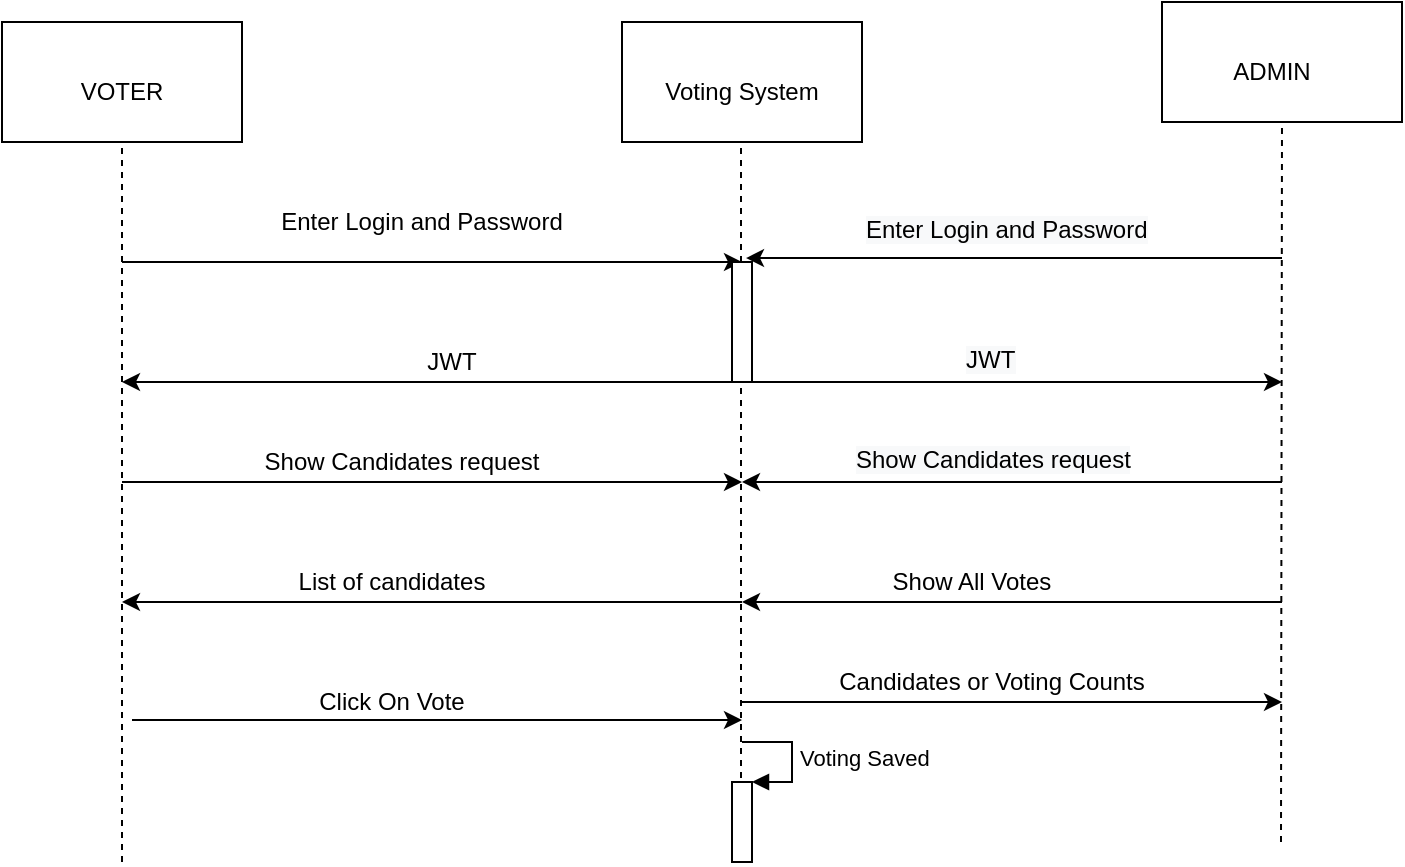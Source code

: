<mxfile version="14.4.4" type="github">
  <diagram id="chmDVJkeQqaBG_FEaTal" name="Page-1">
    <mxGraphModel dx="863" dy="450" grid="1" gridSize="10" guides="1" tooltips="1" connect="1" arrows="1" fold="1" page="1" pageScale="1" pageWidth="827" pageHeight="1169" math="0" shadow="0">
      <root>
        <mxCell id="0" />
        <mxCell id="1" parent="0" />
        <mxCell id="Vge2jC_jCrwLIg9ijGN7-1" value="" style="rounded=0;whiteSpace=wrap;html=1;" vertex="1" parent="1">
          <mxGeometry x="60" y="30" width="120" height="60" as="geometry" />
        </mxCell>
        <mxCell id="Vge2jC_jCrwLIg9ijGN7-2" value="" style="rounded=0;whiteSpace=wrap;html=1;" vertex="1" parent="1">
          <mxGeometry x="370" y="30" width="120" height="60" as="geometry" />
        </mxCell>
        <mxCell id="Vge2jC_jCrwLIg9ijGN7-3" value="" style="rounded=0;whiteSpace=wrap;html=1;" vertex="1" parent="1">
          <mxGeometry x="640" y="20" width="120" height="60" as="geometry" />
        </mxCell>
        <mxCell id="Vge2jC_jCrwLIg9ijGN7-4" value="" style="endArrow=none;dashed=1;html=1;" edge="1" parent="1">
          <mxGeometry width="50" height="50" relative="1" as="geometry">
            <mxPoint x="120" y="450" as="sourcePoint" />
            <mxPoint x="120" y="90" as="targetPoint" />
          </mxGeometry>
        </mxCell>
        <mxCell id="Vge2jC_jCrwLIg9ijGN7-5" value="" style="endArrow=none;dashed=1;html=1;" edge="1" parent="1">
          <mxGeometry width="50" height="50" relative="1" as="geometry">
            <mxPoint x="699.5" y="440" as="sourcePoint" />
            <mxPoint x="700" y="80" as="targetPoint" />
          </mxGeometry>
        </mxCell>
        <mxCell id="Vge2jC_jCrwLIg9ijGN7-6" value="" style="endArrow=none;dashed=1;html=1;" edge="1" parent="1" source="Vge2jC_jCrwLIg9ijGN7-13">
          <mxGeometry width="50" height="50" relative="1" as="geometry">
            <mxPoint x="429.5" y="450" as="sourcePoint" />
            <mxPoint x="429.5" y="90" as="targetPoint" />
          </mxGeometry>
        </mxCell>
        <mxCell id="Vge2jC_jCrwLIg9ijGN7-7" value="ADMIN" style="text;html=1;strokeColor=none;fillColor=none;align=center;verticalAlign=middle;whiteSpace=wrap;rounded=0;" vertex="1" parent="1">
          <mxGeometry x="650" y="40" width="90" height="30" as="geometry" />
        </mxCell>
        <mxCell id="Vge2jC_jCrwLIg9ijGN7-8" value="Voting System" style="text;html=1;strokeColor=none;fillColor=none;align=center;verticalAlign=middle;whiteSpace=wrap;rounded=0;" vertex="1" parent="1">
          <mxGeometry x="390" y="50" width="80" height="30" as="geometry" />
        </mxCell>
        <mxCell id="Vge2jC_jCrwLIg9ijGN7-9" value="VOTER" style="text;html=1;strokeColor=none;fillColor=none;align=center;verticalAlign=middle;whiteSpace=wrap;rounded=0;" vertex="1" parent="1">
          <mxGeometry x="90" y="50" width="60" height="30" as="geometry" />
        </mxCell>
        <mxCell id="Vge2jC_jCrwLIg9ijGN7-10" value="" style="endArrow=classic;html=1;" edge="1" parent="1">
          <mxGeometry width="50" height="50" relative="1" as="geometry">
            <mxPoint x="120" y="150" as="sourcePoint" />
            <mxPoint x="430" y="150" as="targetPoint" />
            <Array as="points" />
          </mxGeometry>
        </mxCell>
        <mxCell id="Vge2jC_jCrwLIg9ijGN7-11" value="Enter Login and Password" style="text;html=1;strokeColor=none;fillColor=none;align=center;verticalAlign=middle;whiteSpace=wrap;rounded=0;" vertex="1" parent="1">
          <mxGeometry x="170" y="120" width="200" height="20" as="geometry" />
        </mxCell>
        <mxCell id="Vge2jC_jCrwLIg9ijGN7-12" value="" style="endArrow=classic;html=1;" edge="1" parent="1">
          <mxGeometry width="50" height="50" relative="1" as="geometry">
            <mxPoint x="426.25" y="210" as="sourcePoint" />
            <mxPoint x="120" y="210" as="targetPoint" />
            <Array as="points">
              <mxPoint x="258.75" y="210" />
            </Array>
          </mxGeometry>
        </mxCell>
        <mxCell id="Vge2jC_jCrwLIg9ijGN7-13" value="" style="html=1;points=[];perimeter=orthogonalPerimeter;" vertex="1" parent="1">
          <mxGeometry x="425" y="150" width="10" height="60" as="geometry" />
        </mxCell>
        <mxCell id="Vge2jC_jCrwLIg9ijGN7-14" value="" style="endArrow=none;dashed=1;html=1;" edge="1" parent="1" target="Vge2jC_jCrwLIg9ijGN7-13">
          <mxGeometry width="50" height="50" relative="1" as="geometry">
            <mxPoint x="429.5" y="450" as="sourcePoint" />
            <mxPoint x="429.5" y="90" as="targetPoint" />
          </mxGeometry>
        </mxCell>
        <mxCell id="Vge2jC_jCrwLIg9ijGN7-15" value="JWT" style="text;html=1;strokeColor=none;fillColor=none;align=center;verticalAlign=middle;whiteSpace=wrap;rounded=0;" vertex="1" parent="1">
          <mxGeometry x="210" y="190" width="150" height="20" as="geometry" />
        </mxCell>
        <mxCell id="Vge2jC_jCrwLIg9ijGN7-16" value="" style="endArrow=classic;html=1;" edge="1" parent="1">
          <mxGeometry width="50" height="50" relative="1" as="geometry">
            <mxPoint x="120" y="260" as="sourcePoint" />
            <mxPoint x="430" y="260" as="targetPoint" />
            <Array as="points" />
          </mxGeometry>
        </mxCell>
        <mxCell id="Vge2jC_jCrwLIg9ijGN7-18" value="" style="endArrow=classic;html=1;" edge="1" parent="1">
          <mxGeometry width="50" height="50" relative="1" as="geometry">
            <mxPoint x="125" y="379" as="sourcePoint" />
            <mxPoint x="430" y="379" as="targetPoint" />
            <Array as="points" />
          </mxGeometry>
        </mxCell>
        <mxCell id="Vge2jC_jCrwLIg9ijGN7-19" value="" style="endArrow=classic;html=1;" edge="1" parent="1">
          <mxGeometry width="50" height="50" relative="1" as="geometry">
            <mxPoint x="430" y="320" as="sourcePoint" />
            <mxPoint x="120" y="320" as="targetPoint" />
            <Array as="points" />
          </mxGeometry>
        </mxCell>
        <mxCell id="Vge2jC_jCrwLIg9ijGN7-22" value="Show Candidates request" style="text;html=1;strokeColor=none;fillColor=none;align=center;verticalAlign=middle;whiteSpace=wrap;rounded=0;" vertex="1" parent="1">
          <mxGeometry x="180" y="240" width="160" height="20" as="geometry" />
        </mxCell>
        <mxCell id="Vge2jC_jCrwLIg9ijGN7-24" value="List of candidates" style="text;html=1;strokeColor=none;fillColor=none;align=center;verticalAlign=middle;whiteSpace=wrap;rounded=0;" vertex="1" parent="1">
          <mxGeometry x="140" y="300" width="230" height="20" as="geometry" />
        </mxCell>
        <mxCell id="Vge2jC_jCrwLIg9ijGN7-27" value="Click On Vote" style="text;html=1;strokeColor=none;fillColor=none;align=center;verticalAlign=middle;whiteSpace=wrap;rounded=0;" vertex="1" parent="1">
          <mxGeometry x="170" y="360" width="170" height="20" as="geometry" />
        </mxCell>
        <mxCell id="Vge2jC_jCrwLIg9ijGN7-28" value="" style="html=1;points=[];perimeter=orthogonalPerimeter;" vertex="1" parent="1">
          <mxGeometry x="425" y="410" width="10" height="40" as="geometry" />
        </mxCell>
        <mxCell id="Vge2jC_jCrwLIg9ijGN7-29" value="Voting Saved" style="edgeStyle=orthogonalEdgeStyle;html=1;align=left;spacingLeft=2;endArrow=block;rounded=0;entryX=1;entryY=0;" edge="1" target="Vge2jC_jCrwLIg9ijGN7-28" parent="1">
          <mxGeometry relative="1" as="geometry">
            <mxPoint x="430" y="390" as="sourcePoint" />
            <Array as="points">
              <mxPoint x="455" y="390" />
            </Array>
          </mxGeometry>
        </mxCell>
        <mxCell id="Vge2jC_jCrwLIg9ijGN7-31" value="" style="endArrow=classic;html=1;entryX=0.7;entryY=-0.033;entryDx=0;entryDy=0;entryPerimeter=0;" edge="1" parent="1" target="Vge2jC_jCrwLIg9ijGN7-13">
          <mxGeometry width="50" height="50" relative="1" as="geometry">
            <mxPoint x="700" y="148" as="sourcePoint" />
            <mxPoint x="540" y="170" as="targetPoint" />
            <Array as="points">
              <mxPoint x="560" y="148" />
            </Array>
          </mxGeometry>
        </mxCell>
        <mxCell id="Vge2jC_jCrwLIg9ijGN7-34" value="&lt;span style=&quot;color: rgb(0, 0, 0); font-family: helvetica; font-size: 12px; font-style: normal; font-weight: 400; letter-spacing: normal; text-align: center; text-indent: 0px; text-transform: none; word-spacing: 0px; background-color: rgb(248, 249, 250); display: inline; float: none;&quot;&gt;Enter Login and Password&lt;/span&gt;" style="text;whiteSpace=wrap;html=1;" vertex="1" parent="1">
          <mxGeometry x="490" y="120" width="170" height="30" as="geometry" />
        </mxCell>
        <mxCell id="Vge2jC_jCrwLIg9ijGN7-35" value="" style="endArrow=classic;html=1;exitX=0.5;exitY=1;exitDx=0;exitDy=0;exitPerimeter=0;" edge="1" parent="1" source="Vge2jC_jCrwLIg9ijGN7-13">
          <mxGeometry width="50" height="50" relative="1" as="geometry">
            <mxPoint x="490" y="220" as="sourcePoint" />
            <mxPoint x="700" y="210" as="targetPoint" />
          </mxGeometry>
        </mxCell>
        <mxCell id="Vge2jC_jCrwLIg9ijGN7-36" value="&lt;span style=&quot;color: rgb(0, 0, 0); font-family: helvetica; font-size: 12px; font-style: normal; font-weight: 400; letter-spacing: normal; text-align: center; text-indent: 0px; text-transform: none; word-spacing: 0px; background-color: rgb(248, 249, 250); display: inline; float: none;&quot;&gt;JWT&lt;/span&gt;" style="text;whiteSpace=wrap;html=1;" vertex="1" parent="1">
          <mxGeometry x="540" y="185" width="50" height="30" as="geometry" />
        </mxCell>
        <mxCell id="Vge2jC_jCrwLIg9ijGN7-37" value="" style="endArrow=classic;html=1;" edge="1" parent="1">
          <mxGeometry width="50" height="50" relative="1" as="geometry">
            <mxPoint x="700" y="260" as="sourcePoint" />
            <mxPoint x="430" y="260" as="targetPoint" />
            <Array as="points" />
          </mxGeometry>
        </mxCell>
        <mxCell id="Vge2jC_jCrwLIg9ijGN7-38" value="&lt;span style=&quot;color: rgb(0, 0, 0); font-family: helvetica; font-size: 12px; font-style: normal; font-weight: 400; letter-spacing: normal; text-align: center; text-indent: 0px; text-transform: none; word-spacing: 0px; background-color: rgb(248, 249, 250); display: inline; float: none;&quot;&gt;Show Candidates request&lt;/span&gt;" style="text;whiteSpace=wrap;html=1;" vertex="1" parent="1">
          <mxGeometry x="485" y="235" width="160" height="30" as="geometry" />
        </mxCell>
        <mxCell id="Vge2jC_jCrwLIg9ijGN7-39" value="" style="endArrow=classic;html=1;" edge="1" parent="1">
          <mxGeometry width="50" height="50" relative="1" as="geometry">
            <mxPoint x="700" y="320" as="sourcePoint" />
            <mxPoint x="430" y="320" as="targetPoint" />
          </mxGeometry>
        </mxCell>
        <mxCell id="Vge2jC_jCrwLIg9ijGN7-41" value="" style="endArrow=classic;html=1;" edge="1" parent="1">
          <mxGeometry width="50" height="50" relative="1" as="geometry">
            <mxPoint x="430" y="320" as="sourcePoint" />
            <mxPoint x="430" y="320" as="targetPoint" />
            <Array as="points" />
          </mxGeometry>
        </mxCell>
        <mxCell id="Vge2jC_jCrwLIg9ijGN7-42" value="Candidates or Voting Counts&lt;br&gt;" style="text;html=1;strokeColor=none;fillColor=none;align=center;verticalAlign=middle;whiteSpace=wrap;rounded=0;" vertex="1" parent="1">
          <mxGeometry x="460" y="350" width="190" height="20" as="geometry" />
        </mxCell>
        <mxCell id="Vge2jC_jCrwLIg9ijGN7-43" value="Show All Votes" style="text;html=1;strokeColor=none;fillColor=none;align=center;verticalAlign=middle;whiteSpace=wrap;rounded=0;" vertex="1" parent="1">
          <mxGeometry x="440" y="300" width="210" height="20" as="geometry" />
        </mxCell>
        <mxCell id="Vge2jC_jCrwLIg9ijGN7-44" value="" style="endArrow=classic;html=1;" edge="1" parent="1">
          <mxGeometry width="50" height="50" relative="1" as="geometry">
            <mxPoint x="430" y="370" as="sourcePoint" />
            <mxPoint x="700" y="370" as="targetPoint" />
            <Array as="points">
              <mxPoint x="510" y="370" />
            </Array>
          </mxGeometry>
        </mxCell>
      </root>
    </mxGraphModel>
  </diagram>
</mxfile>

